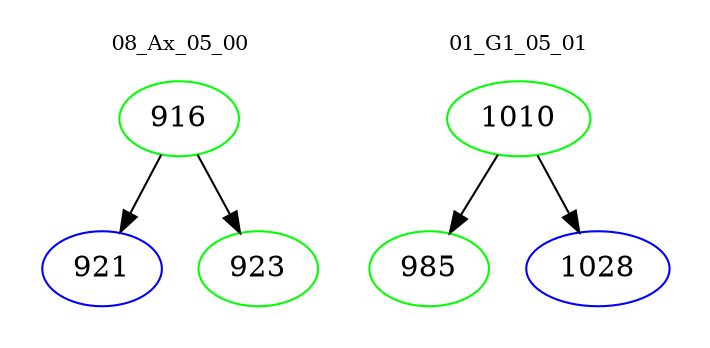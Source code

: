 digraph{
subgraph cluster_0 {
color = white
label = "08_Ax_05_00";
fontsize=10;
T0_916 [label="916", color="green"]
T0_916 -> T0_921 [color="black"]
T0_921 [label="921", color="blue"]
T0_916 -> T0_923 [color="black"]
T0_923 [label="923", color="green"]
}
subgraph cluster_1 {
color = white
label = "01_G1_05_01";
fontsize=10;
T1_1010 [label="1010", color="green"]
T1_1010 -> T1_985 [color="black"]
T1_985 [label="985", color="green"]
T1_1010 -> T1_1028 [color="black"]
T1_1028 [label="1028", color="blue"]
}
}
